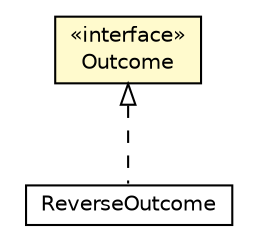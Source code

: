 #!/usr/local/bin/dot
#
# Class diagram 
# Generated by UMLGraph version R5_6-24-gf6e263 (http://www.umlgraph.org/)
#

digraph G {
	edge [fontname="Helvetica",fontsize=10,labelfontname="Helvetica",labelfontsize=10];
	node [fontname="Helvetica",fontsize=10,shape=plaintext];
	nodesep=0.25;
	ranksep=0.5;
	// org.qiweb.api.outcomes.Outcome
	c21295 [label=<<table title="org.qiweb.api.outcomes.Outcome" border="0" cellborder="1" cellspacing="0" cellpadding="2" port="p" bgcolor="lemonChiffon" href="./Outcome.html">
		<tr><td><table border="0" cellspacing="0" cellpadding="1">
<tr><td align="center" balign="center"> &#171;interface&#187; </td></tr>
<tr><td align="center" balign="center"> Outcome </td></tr>
		</table></td></tr>
		</table>>, URL="./Outcome.html", fontname="Helvetica", fontcolor="black", fontsize=10.0];
	// org.qiweb.api.routes.ReverseOutcome
	c21304 [label=<<table title="org.qiweb.api.routes.ReverseOutcome" border="0" cellborder="1" cellspacing="0" cellpadding="2" port="p" href="../routes/ReverseOutcome.html">
		<tr><td><table border="0" cellspacing="0" cellpadding="1">
<tr><td align="center" balign="center"> ReverseOutcome </td></tr>
		</table></td></tr>
		</table>>, URL="../routes/ReverseOutcome.html", fontname="Helvetica", fontcolor="black", fontsize=10.0];
	//org.qiweb.api.routes.ReverseOutcome implements org.qiweb.api.outcomes.Outcome
	c21295:p -> c21304:p [dir=back,arrowtail=empty,style=dashed];
}

